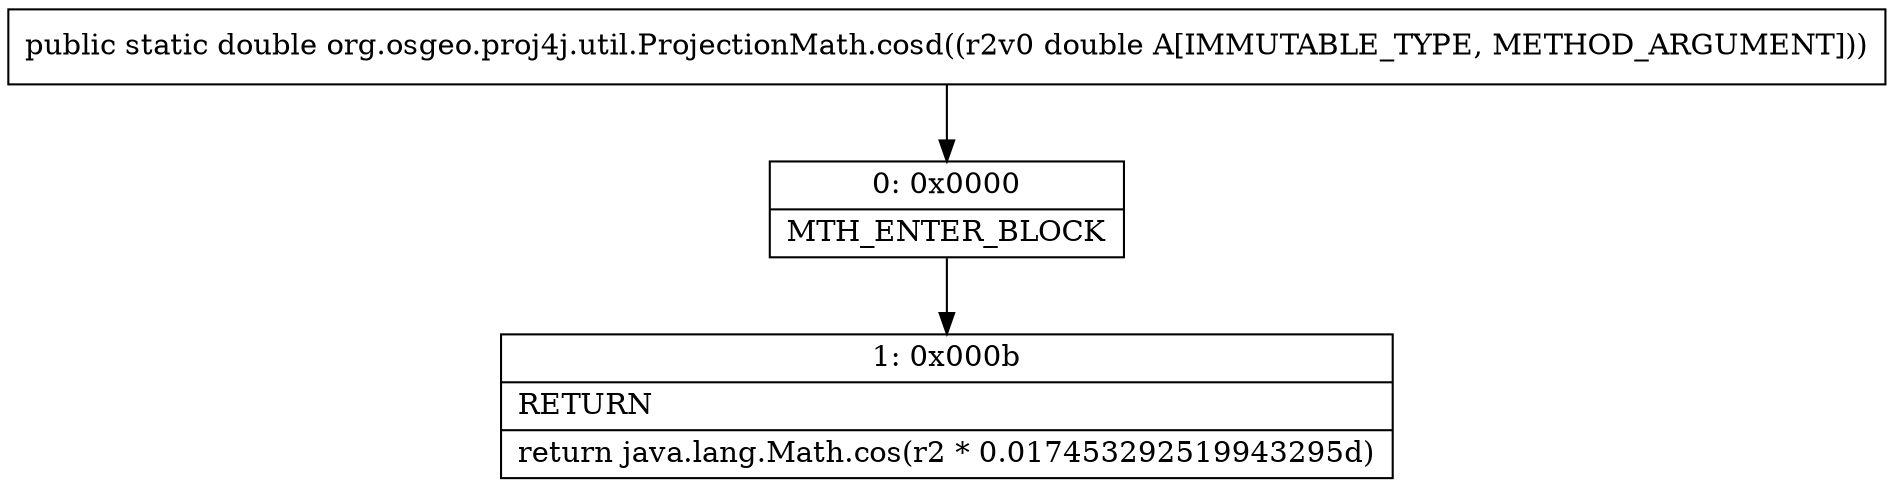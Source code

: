 digraph "CFG fororg.osgeo.proj4j.util.ProjectionMath.cosd(D)D" {
Node_0 [shape=record,label="{0\:\ 0x0000|MTH_ENTER_BLOCK\l}"];
Node_1 [shape=record,label="{1\:\ 0x000b|RETURN\l|return java.lang.Math.cos(r2 * 0.017453292519943295d)\l}"];
MethodNode[shape=record,label="{public static double org.osgeo.proj4j.util.ProjectionMath.cosd((r2v0 double A[IMMUTABLE_TYPE, METHOD_ARGUMENT])) }"];
MethodNode -> Node_0;
Node_0 -> Node_1;
}

